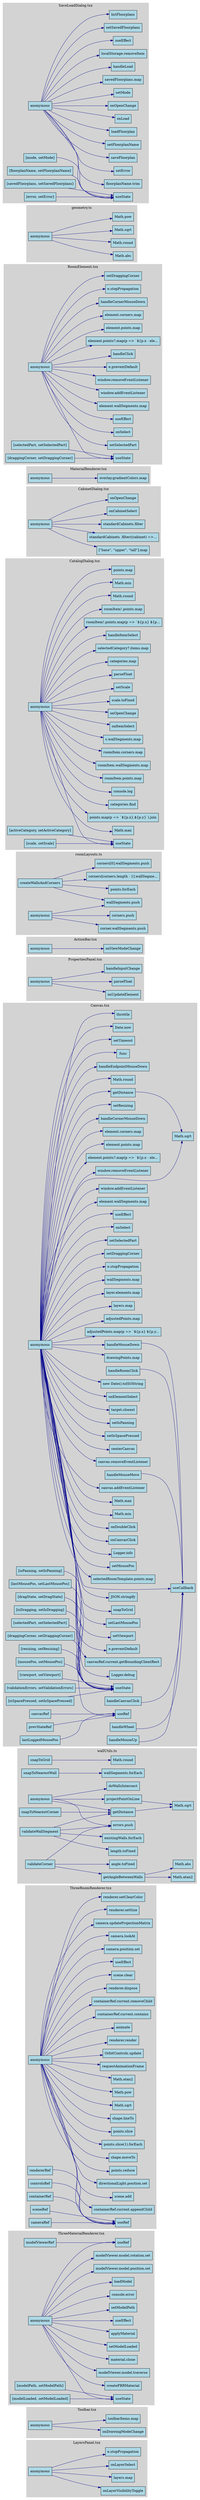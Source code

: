 digraph floorplannerCalls {
  rankdir=LR;
  node [shape=box, style=filled, fillcolor=lightblue];
  edge [color=darkblue];

  subgraph "cluster_LayersPanel_tsx" {
    label="LayersPanel.tsx";
    style=filled;
    color=lightgrey;

    n214 [label="anonymous"];
    n215 [label="layers.map"];
    n214 -> n215;
    n216 [label="onLayerSelect"];
    n214 -> n216;
    n217 [label="e.stopPropagation"];
    n214 -> n217;
    n218 [label="onLayerVisibilityToggle"];
    n214 -> n218;
  }

  subgraph "cluster_Toolbar_tsx" {
    label="Toolbar.tsx";
    style=filled;
    color=lightgrey;

    n219 [label="anonymous"];
    n220 [label="toolbarItems.map"];
    n219 -> n220;
    n221 [label="onDrawingModeChange"];
    n219 -> n221;
  }

  subgraph "cluster_ThreeMaterialRenderer_tsx" {
    label="ThreeMaterialRenderer.tsx";
    style=filled;
    color=lightgrey;

    n222 [label="modelViewerRef"];
    n223 [label="useRef"];
    n222 -> n223;
    n224 [label="anonymous"];
    n223 [label="useRef"];
    n224 -> n223;
    n225 [label="useState"];
    n224 -> n225;
    n226 [label="useEffect"];
    n224 -> n226;
    n227 [label="setModelPath"];
    n224 -> n227;
    n228 [label="console.error"];
    n224 -> n228;
    n229 [label="loadModel"];
    n224 -> n229;
    n230 [label="modelViewer.model.position.set"];
    n224 -> n230;
    n231 [label="modelViewer.model.rotation.set"];
    n224 -> n231;
    n232 [label="createPBRMaterial"];
    n224 -> n232;
    n233 [label="modelViewer.model.traverse"];
    n224 -> n233;
    n234 [label="material.clone"];
    n224 -> n234;
    n235 [label="setModelLoaded"];
    n224 -> n235;
    n236 [label="applyMaterial"];
    n224 -> n236;
    n237 [label="[modelPath, setModelPath]"];
    n225 [label="useState"];
    n237 -> n225;
    n238 [label="[modelLoaded, setModelLoaded]"];
    n225 [label="useState"];
    n238 -> n225;
  }

  subgraph "cluster_ThreeRoomRenderer_tsx" {
    label="ThreeRoomRenderer.tsx";
    style=filled;
    color=lightgrey;

    n239 [label="containerRef"];
    n240 [label="useRef"];
    n239 -> n240;
    n241 [label="anonymous"];
    n240 [label="useRef"];
    n241 -> n240;
    n242 [label="useEffect"];
    n241 -> n242;
    n243 [label="camera.position.set"];
    n241 -> n243;
    n244 [label="camera.lookAt"];
    n241 -> n244;
    n245 [label="camera.updateProjectionMatrix"];
    n241 -> n245;
    n246 [label="renderer.setSize"];
    n241 -> n246;
    n247 [label="renderer.setClearColor"];
    n241 -> n247;
    n248 [label="containerRef.current.appendChild"];
    n241 -> n248;
    n249 [label="scene.add"];
    n241 -> n249;
    n250 [label="directionalLight.position.set"];
    n241 -> n250;
    n251 [label="points.reduce"];
    n241 -> n251;
    n252 [label="shape.moveTo"];
    n241 -> n252;
    n253 [label="points.slice(1).forEach"];
    n241 -> n253;
    n254 [label="points.slice"];
    n241 -> n254;
    n255 [label="shape.lineTo"];
    n241 -> n255;
    n256 [label="Math.sqrt"];
    n241 -> n256;
    n257 [label="Math.pow"];
    n241 -> n257;
    n258 [label="Math.atan2"];
    n241 -> n258;
    n259 [label="requestAnimationFrame"];
    n241 -> n259;
    n260 [label="OrbitControls.update"];
    n241 -> n260;
    n261 [label="renderer.render"];
    n241 -> n261;
    n262 [label="animate"];
    n241 -> n262;
    n263 [label="containerRef.current.contains"];
    n241 -> n263;
    n264 [label="containerRef.current.removeChild"];
    n241 -> n264;
    n265 [label="renderer.dispose"];
    n241 -> n265;
    n266 [label="scene.clear"];
    n241 -> n266;
    n267 [label="sceneRef"];
    n240 [label="useRef"];
    n267 -> n240;
    n268 [label="cameraRef"];
    n240 [label="useRef"];
    n268 -> n240;
    n269 [label="rendererRef"];
    n240 [label="useRef"];
    n269 -> n240;
    n270 [label="controlsRef"];
    n240 [label="useRef"];
    n270 -> n240;
  }

  subgraph "cluster_wallUtils_ts" {
    label="wallUtils.ts";
    style=filled;
    color=lightgrey;

    n271 [label="snapToGrid"];
    n272 [label="Math.round"];
    n271 -> n272;
    n273 [label="snapToNearestCorner"];
    n274 [label="getDistance"];
    n273 -> n274;
    n275 [label="snapToNearestWall"];
    n276 [label="wallSegments.forEach"];
    n275 -> n276;
    n277 [label="anonymous"];
    n278 [label="projectPointOnLine"];
    n277 -> n278;
    n274 [label="getDistance"];
    n277 -> n274;
    n279 [label="doWallsIntersect"];
    n277 -> n279;
    n280 [label="errors.push"];
    n277 -> n280;
    n281 [label="validateWallSegment"];
    n274 [label="getDistance"];
    n281 -> n274;
    n280 [label="errors.push"];
    n281 -> n280;
    n282 [label="length.toFixed"];
    n281 -> n282;
    n283 [label="existingWalls.forEach"];
    n281 -> n283;
    n284 [label="validateCorner"];
    n285 [label="getAngleBetweenWalls"];
    n284 -> n285;
    n280 [label="errors.push"];
    n284 -> n280;
    n286 [label="angle.toFixed"];
    n284 -> n286;
    n274 [label="getDistance"];
    n287 [label="Math.sqrt"];
    n274 -> n287;
    n278 [label="projectPointOnLine"];
    n287 [label="Math.sqrt"];
    n278 -> n287;
    n285 [label="getAngleBetweenWalls"];
    n288 [label="Math.atan2"];
    n285 -> n288;
    n289 [label="Math.abs"];
    n285 -> n289;
  }

  subgraph "cluster_Canvas_tsx" {
    label="Canvas.tsx";
    style=filled;
    color=lightgrey;

    n290 [label="[selectedPart, setSelectedPart]"];
    n291 [label="useState"];
    n290 -> n291;
    n292 [label="anonymous"];
    n291 [label="useState"];
    n292 -> n291;
    n293 [label="e.stopPropagation"];
    n292 -> n293;
    n294 [label="setDraggingCorner"];
    n292 -> n294;
    n295 [label="setSelectedPart"];
    n292 -> n295;
    n296 [label="onSelect"];
    n292 -> n296;
    n297 [label="useEffect"];
    n292 -> n297;
    n298 [label="element.wallSegments.map"];
    n292 -> n298;
    n299 [label="window.addEventListener"];
    n292 -> n299;
    n300 [label="window.removeEventListener"];
    n292 -> n300;
    n301 [label="element.points?.map(p => `${p.x - ele..."];
    n292 -> n301;
    n302 [label="element.points.map"];
    n292 -> n302;
    n303 [label="element.corners.map"];
    n292 -> n303;
    n304 [label="handleCornerMouseDown"];
    n292 -> n304;
    n305 [label="setResizing"];
    n292 -> n305;
    n306 [label="Math.round"];
    n292 -> n306;
    n307 [label="handleEndpointMouseDown"];
    n292 -> n307;
    n308 [label="func"];
    n292 -> n308;
    n309 [label="setTimeout"];
    n292 -> n309;
    n310 [label="useRef"];
    n292 -> n310;
    n311 [label="Date.now"];
    n292 -> n311;
    n312 [label="throttle"];
    n292 -> n312;
    n313 [label="Math.sqrt"];
    n292 -> n313;
    n314 [label="Logger.debug"];
    n292 -> n314;
    n315 [label="useCallback"];
    n292 -> n315;
    n316 [label="canvasRef.current.getBoundingClientRect"];
    n292 -> n316;
    n317 [label="e.preventDefault"];
    n292 -> n317;
    n318 [label="setViewport"];
    n292 -> n318;
    n319 [label="setLastMousePos"];
    n292 -> n319;
    n320 [label="snapToGrid"];
    n292 -> n320;
    n321 [label="JSON.stringify"];
    n292 -> n321;
    n322 [label="selectedRoomTemplate.points.map"];
    n292 -> n322;
    n323 [label="setMousePos"];
    n292 -> n323;
    n324 [label="Logger.info"];
    n292 -> n324;
    n325 [label="onCanvasClick"];
    n292 -> n325;
    n326 [label="onDoubleClick"];
    n292 -> n326;
    n327 [label="Math.min"];
    n292 -> n327;
    n328 [label="Math.max"];
    n292 -> n328;
    n329 [label="canvas.addEventListener"];
    n292 -> n329;
    n330 [label="canvas.removeEventListener"];
    n292 -> n330;
    n331 [label="centerCanvas"];
    n292 -> n331;
    n332 [label="setIsSpacePressed"];
    n292 -> n332;
    n333 [label="setIsPanning"];
    n292 -> n333;
    n334 [label="target.closest"];
    n292 -> n334;
    n335 [label="onElementSelect"];
    n292 -> n335;
    n336 [label="new Date().toISOString"];
    n292 -> n336;
    n337 [label="handleMouseDown"];
    n292 -> n337;
    n338 [label="drawingPoints.map"];
    n292 -> n338;
    n339 [label="getDistance"];
    n292 -> n339;
    n340 [label="adjustedPoints.map(p => `${p.x} ${p.y..."];
    n292 -> n340;
    n341 [label="adjustedPoints.map"];
    n292 -> n341;
    n342 [label="layers.map"];
    n292 -> n342;
    n343 [label="layer.elements.map"];
    n292 -> n343;
    n344 [label="wallSegments.map"];
    n292 -> n344;
    n345 [label="[draggingCorner, setDraggingCorner]"];
    n291 [label="useState"];
    n345 -> n291;
    n346 [label="[resizing, setResizing]"];
    n291 [label="useState"];
    n346 -> n291;
    n339 [label="getDistance"];
    n313 [label="Math.sqrt"];
    n339 -> n313;
    n347 [label="[mousePos, setMousePos]"];
    n291 [label="useState"];
    n347 -> n291;
    n348 [label="[viewport, setViewport]"];
    n291 [label="useState"];
    n348 -> n291;
    n349 [label="canvasRef"];
    n310 [label="useRef"];
    n349 -> n310;
    n350 [label="[validationErrors, setValidationErrors]"];
    n291 [label="useState"];
    n350 -> n291;
    n351 [label="[isSpacePressed, setIsSpacePressed]"];
    n291 [label="useState"];
    n351 -> n291;
    n352 [label="[isPanning, setIsPanning]"];
    n291 [label="useState"];
    n352 -> n291;
    n353 [label="[lastMousePos, setLastMousePos]"];
    n291 [label="useState"];
    n353 -> n291;
    n354 [label="[dragState, setDragState]"];
    n291 [label="useState"];
    n354 -> n291;
    n355 [label="[isDragging, setIsDragging]"];
    n291 [label="useState"];
    n355 -> n291;
    n356 [label="prevStateRef"];
    n310 [label="useRef"];
    n356 -> n310;
    n357 [label="lastLoggedMousePos"];
    n310 [label="useRef"];
    n357 -> n310;
    n358 [label="handleMouseMove"];
    n315 [label="useCallback"];
    n358 -> n315;
    n359 [label="handleCanvasClick"];
    n315 [label="useCallback"];
    n359 -> n315;
    n360 [label="handleWheel"];
    n315 [label="useCallback"];
    n360 -> n315;
    n337 [label="handleMouseDown"];
    n315 [label="useCallback"];
    n337 -> n315;
    n361 [label="handleMouseUp"];
    n315 [label="useCallback"];
    n361 -> n315;
    n362 [label="handleRoomClick"];
    n315 [label="useCallback"];
    n362 -> n315;
  }

  subgraph "cluster_PropertiesPanel_tsx" {
    label="PropertiesPanel.tsx";
    style=filled;
    color=lightgrey;

    n363 [label="anonymous"];
    n364 [label="onUpdateElement"];
    n363 -> n364;
    n365 [label="parseFloat"];
    n363 -> n365;
    n366 [label="handleInputChange"];
    n363 -> n366;
  }

  subgraph "cluster_ActionBar_tsx" {
    label="ActionBar.tsx";
    style=filled;
    color=lightgrey;

    n367 [label="anonymous"];
    n368 [label="onViewModeChange"];
    n367 -> n368;
  }

  subgraph "cluster_roomLayouts_ts" {
    label="roomLayouts.ts";
    style=filled;
    color=lightgrey;

    n369 [label="createWallsAndCorners"];
    n370 [label="points.forEach"];
    n369 -> n370;
    n371 [label="wallSegments.push"];
    n369 -> n371;
    n372 [label="corners[corners.length - 1].wallSegme..."];
    n369 -> n372;
    n373 [label="corners[0].wallSegments.push"];
    n369 -> n373;
    n374 [label="anonymous"];
    n375 [label="corners.push"];
    n374 -> n375;
    n371 [label="wallSegments.push"];
    n374 -> n371;
    n376 [label="corner.wallSegments.push"];
    n374 -> n376;
  }

  subgraph "cluster_CatalogDialog_tsx" {
    label="CatalogDialog.tsx";
    style=filled;
    color=lightgrey;

    n377 [label="anonymous"];
    n378 [label="Math.min"];
    n377 -> n378;
    n379 [label="points.map"];
    n377 -> n379;
    n380 [label="Math.max"];
    n377 -> n380;
    n381 [label="points.map(p => `${p.x},${p.y}`).join"];
    n377 -> n381;
    n382 [label="useState"];
    n377 -> n382;
    n383 [label="categories.find"];
    n377 -> n383;
    n384 [label="console.log"];
    n377 -> n384;
    n385 [label="roomItem.points.map"];
    n377 -> n385;
    n386 [label="roomItem.wallSegments.map"];
    n377 -> n386;
    n387 [label="roomItem.corners.map"];
    n377 -> n387;
    n388 [label="c.wallSegments.map"];
    n377 -> n388;
    n389 [label="onItemSelect"];
    n377 -> n389;
    n390 [label="onOpenChange"];
    n377 -> n390;
    n391 [label="scale.toFixed"];
    n377 -> n391;
    n392 [label="setScale"];
    n377 -> n392;
    n393 [label="parseFloat"];
    n377 -> n393;
    n394 [label="categories.map"];
    n377 -> n394;
    n395 [label="selectedCategory?.items.map"];
    n377 -> n395;
    n396 [label="handleItemSelect"];
    n377 -> n396;
    n397 [label="roomItem!.points.map(p => `${p.x} ${p..."];
    n377 -> n397;
    n398 [label="roomItem!.points.map"];
    n377 -> n398;
    n399 [label="Math.round"];
    n377 -> n399;
    n400 [label="[activeCategory, setActiveCategory]"];
    n382 [label="useState"];
    n400 -> n382;
    n401 [label="[scale, setScale]"];
    n382 [label="useState"];
    n401 -> n382;
  }

  subgraph "cluster_CabinetDialog_tsx" {
    label="CabinetDialog.tsx";
    style=filled;
    color=lightgrey;

    n402 [label="anonymous"];
    n403 [label="[\"base\", \"upper\", \"tall\"].map"];
    n402 -> n403;
    n404 [label="standardCabinets .filter((cabinet) =>..."];
    n402 -> n404;
    n405 [label="standardCabinets.filter"];
    n402 -> n405;
    n406 [label="onCabinetSelect"];
    n402 -> n406;
    n407 [label="onOpenChange"];
    n402 -> n407;
  }

  subgraph "cluster_MaterialRenderer_tsx" {
    label="MaterialRenderer.tsx";
    style=filled;
    color=lightgrey;

    n408 [label="anonymous"];
    n409 [label="overlay.gradientColors.map"];
    n408 -> n409;
  }

  subgraph "cluster_RoomElement_tsx" {
    label="RoomElement.tsx";
    style=filled;
    color=lightgrey;

    n410 [label="[selectedPart, setSelectedPart]"];
    n411 [label="useState"];
    n410 -> n411;
    n412 [label="anonymous"];
    n411 [label="useState"];
    n412 -> n411;
    n413 [label="e.stopPropagation"];
    n412 -> n413;
    n414 [label="setDraggingCorner"];
    n412 -> n414;
    n415 [label="setSelectedPart"];
    n412 -> n415;
    n416 [label="onSelect"];
    n412 -> n416;
    n417 [label="useEffect"];
    n412 -> n417;
    n418 [label="element.wallSegments.map"];
    n412 -> n418;
    n419 [label="window.addEventListener"];
    n412 -> n419;
    n420 [label="window.removeEventListener"];
    n412 -> n420;
    n421 [label="e.preventDefault"];
    n412 -> n421;
    n422 [label="handleClick"];
    n412 -> n422;
    n423 [label="element.points?.map(p => `${p.x - ele..."];
    n412 -> n423;
    n424 [label="element.points.map"];
    n412 -> n424;
    n425 [label="element.corners.map"];
    n412 -> n425;
    n426 [label="handleCornerMouseDown"];
    n412 -> n426;
    n427 [label="[draggingCorner, setDraggingCorner]"];
    n411 [label="useState"];
    n427 -> n411;
  }

  subgraph "cluster_geometry_ts" {
    label="geometry.ts";
    style=filled;
    color=lightgrey;

    n428 [label="anonymous"];
    n429 [label="Math.abs"];
    n428 -> n429;
    n430 [label="Math.round"];
    n428 -> n430;
    n431 [label="Math.sqrt"];
    n428 -> n431;
    n432 [label="Math.pow"];
    n428 -> n432;
  }

  subgraph "cluster_SaveLoadDialog_tsx" {
    label="SaveLoadDialog.tsx";
    style=filled;
    color=lightgrey;

    n433 [label="[mode, setMode]"];
    n434 [label="useState"];
    n433 -> n434;
    n435 [label="anonymous"];
    n434 [label="useState"];
    n435 -> n434;
    n436 [label="useEffect"];
    n435 -> n436;
    n437 [label="setSavedFloorplans"];
    n435 -> n437;
    n438 [label="listFloorplans"];
    n435 -> n438;
    n439 [label="floorplanName.trim"];
    n435 -> n439;
    n440 [label="setError"];
    n435 -> n440;
    n441 [label="saveFloorplan"];
    n435 -> n441;
    n442 [label="setFloorplanName"];
    n435 -> n442;
    n443 [label="loadFloorplan"];
    n435 -> n443;
    n444 [label="onLoad"];
    n435 -> n444;
    n445 [label="onOpenChange"];
    n435 -> n445;
    n446 [label="setMode"];
    n435 -> n446;
    n447 [label="savedFloorplans.map"];
    n435 -> n447;
    n448 [label="handleLoad"];
    n435 -> n448;
    n449 [label="localStorage.removeItem"];
    n435 -> n449;
    n450 [label="[floorplanName, setFloorplanName]"];
    n434 [label="useState"];
    n450 -> n434;
    n451 [label="[savedFloorplans, setSavedFloorplans]"];
    n434 [label="useState"];
    n451 -> n434;
    n452 [label="[error, setError]"];
    n434 [label="useState"];
    n452 -> n434;
  }

  subgraph "cluster_Toolbar_stories_tsx" {
    label="Toolbar.stories.tsx";
    style=filled;
    color=lightgrey;

  }

  subgraph "cluster_floorplanner_canvas_stories_tsx" {
    label="floorplanner-canvas.stories.tsx";
    style=filled;
    color=lightgrey;

  }

  subgraph "cluster_floorplanner_toolbar_stories_tsx" {
    label="floorplanner-toolbar.stories.tsx";
    style=filled;
    color=lightgrey;

  }

}
